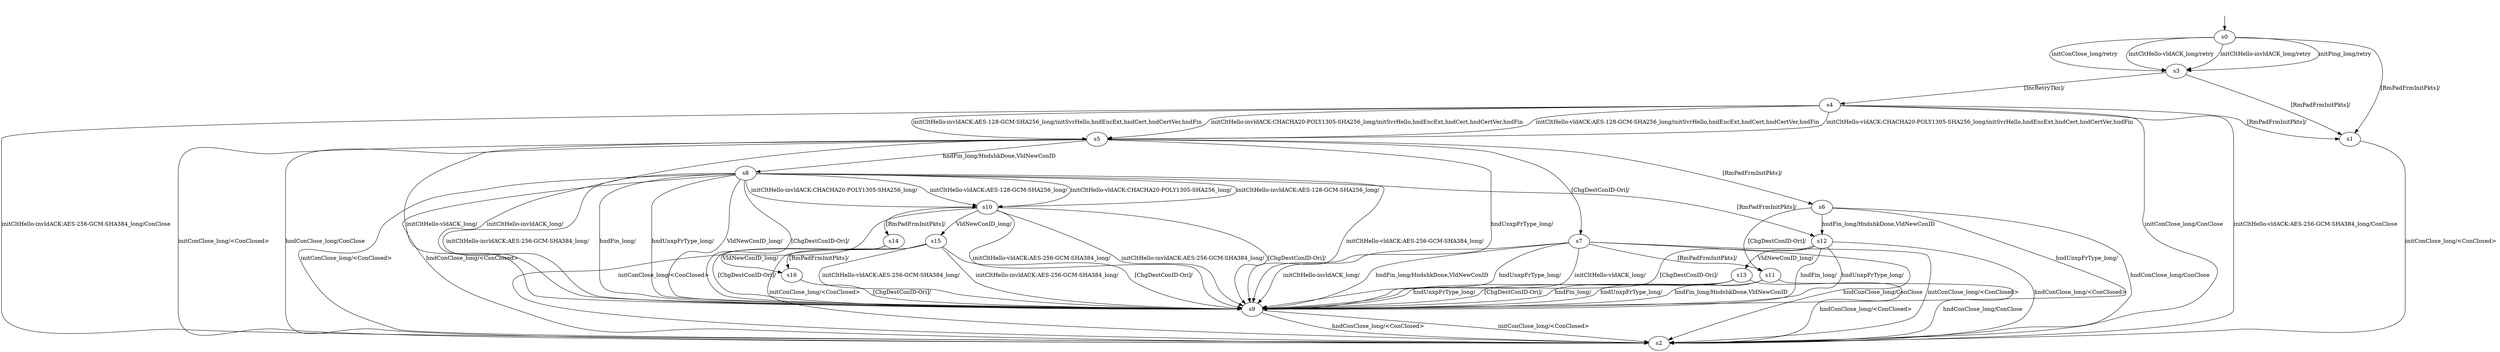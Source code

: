 digraph "../results/kwikModels/kwik-BWR-lCS-0/learnedModel" {
s0 [label=s0];
s1 [label=s1];
s2 [label=s2];
s3 [label=s3];
s4 [label=s4];
s5 [label=s5];
s6 [label=s6];
s7 [label=s7];
s8 [label=s8];
s9 [label=s9];
s10 [label=s10];
s11 [label=s11];
s12 [label=s12];
s13 [label=s13];
s14 [label=s14];
s15 [label=s15];
s16 [label=s16];
s0 -> s3  [label="initPing_long/retry "];
s0 -> s3  [label="initConClose_long/retry "];
s0 -> s3  [label="initCltHello-vldACK_long/retry "];
s0 -> s3  [label="initCltHello-invldACK_long/retry "];
s0 -> s1  [label="[RmPadFrmInitPkts]/ "];
s1 -> s2  [label="initConClose_long/<ConClosed> "];
s3 -> s4  [label="[IncRetryTkn]/ "];
s3 -> s1  [label="[RmPadFrmInitPkts]/ "];
s4 -> s2  [label="initConClose_long/ConClose "];
s4 -> s5  [label="initCltHello-vldACK:AES-128-GCM-SHA256_long/initSvrHello,hndEncExt,hndCert,hndCertVer,hndFin "];
s4 -> s2  [label="initCltHello-vldACK:AES-256-GCM-SHA384_long/ConClose "];
s4 -> s5  [label="initCltHello-vldACK:CHACHA20-POLY1305-SHA256_long/initSvrHello,hndEncExt,hndCert,hndCertVer,hndFin "];
s4 -> s5  [label="initCltHello-invldACK:AES-128-GCM-SHA256_long/initSvrHello,hndEncExt,hndCert,hndCertVer,hndFin "];
s4 -> s2  [label="initCltHello-invldACK:AES-256-GCM-SHA384_long/ConClose "];
s4 -> s5  [label="initCltHello-invldACK:CHACHA20-POLY1305-SHA256_long/initSvrHello,hndEncExt,hndCert,hndCertVer,hndFin "];
s4 -> s1  [label="[RmPadFrmInitPkts]/ "];
s5 -> s2  [label="initConClose_long/<ConClosed> "];
s5 -> s9  [label="initCltHello-vldACK_long/ "];
s5 -> s9  [label="initCltHello-invldACK_long/ "];
s5 -> s8  [label="hndFin_long/HndshkDone,VldNewConID "];
s5 -> s9  [label="hndUnxpFrType_long/ "];
s5 -> s2  [label="hndConClose_long/ConClose "];
s5 -> s7  [label="[ChgDestConID-Ori]/ "];
s5 -> s6  [label="[RmPadFrmInitPkts]/ "];
s6 -> s12  [label="hndFin_long/HndshkDone,VldNewConID "];
s6 -> s9  [label="hndUnxpFrType_long/ "];
s6 -> s2  [label="hndConClose_long/ConClose "];
s6 -> s11  [label="[ChgDestConID-Ori]/ "];
s7 -> s2  [label="initConClose_long/<ConClosed> "];
s7 -> s9  [label="initCltHello-vldACK_long/ "];
s7 -> s9  [label="initCltHello-invldACK_long/ "];
s7 -> s9  [label="hndFin_long/HndshkDone,VldNewConID "];
s7 -> s9  [label="hndUnxpFrType_long/ "];
s7 -> s2  [label="hndConClose_long/ConClose "];
s7 -> s11  [label="[RmPadFrmInitPkts]/ "];
s8 -> s2  [label="initConClose_long/<ConClosed> "];
s8 -> s10  [label="initCltHello-vldACK:AES-128-GCM-SHA256_long/ "];
s8 -> s9  [label="initCltHello-vldACK:AES-256-GCM-SHA384_long/ "];
s8 -> s10  [label="initCltHello-vldACK:CHACHA20-POLY1305-SHA256_long/ "];
s8 -> s10  [label="initCltHello-invldACK:AES-128-GCM-SHA256_long/ "];
s8 -> s9  [label="initCltHello-invldACK:AES-256-GCM-SHA384_long/ "];
s8 -> s10  [label="initCltHello-invldACK:CHACHA20-POLY1305-SHA256_long/ "];
s8 -> s9  [label="hndFin_long/ "];
s8 -> s9  [label="hndUnxpFrType_long/ "];
s8 -> s2  [label="hndConClose_long/<ConClosed> "];
s8 -> s9  [label="VldNewConID_long/ "];
s8 -> s9  [label="[ChgDestConID-Ori]/ "];
s8 -> s12  [label="[RmPadFrmInitPkts]/ "];
s9 -> s2  [label="initConClose_long/<ConClosed> "];
s9 -> s2  [label="hndConClose_long/<ConClosed> "];
s10 -> s2  [label="initConClose_long/<ConClosed> "];
s10 -> s9  [label="initCltHello-vldACK:AES-256-GCM-SHA384_long/ "];
s10 -> s9  [label="initCltHello-invldACK:AES-256-GCM-SHA384_long/ "];
s10 -> s15  [label="VldNewConID_long/ "];
s10 -> s9  [label="[ChgDestConID-Ori]/ "];
s10 -> s14  [label="[RmPadFrmInitPkts]/ "];
s11 -> s9  [label="hndFin_long/HndshkDone,VldNewConID "];
s11 -> s9  [label="hndUnxpFrType_long/ "];
s11 -> s2  [label="hndConClose_long/ConClose "];
s12 -> s9  [label="hndFin_long/ "];
s12 -> s9  [label="hndUnxpFrType_long/ "];
s12 -> s2  [label="hndConClose_long/<ConClosed> "];
s12 -> s13  [label="VldNewConID_long/ "];
s12 -> s9  [label="[ChgDestConID-Ori]/ "];
s13 -> s9  [label="hndFin_long/ "];
s13 -> s9  [label="hndUnxpFrType_long/ "];
s13 -> s2  [label="hndConClose_long/<ConClosed> "];
s13 -> s9  [label="[ChgDestConID-Ori]/ "];
s14 -> s16  [label="VldNewConID_long/ "];
s14 -> s9  [label="[ChgDestConID-Ori]/ "];
s15 -> s2  [label="initConClose_long/<ConClosed> "];
s15 -> s9  [label="initCltHello-vldACK:AES-256-GCM-SHA384_long/ "];
s15 -> s9  [label="initCltHello-invldACK:AES-256-GCM-SHA384_long/ "];
s15 -> s9  [label="[ChgDestConID-Ori]/ "];
s15 -> s16  [label="[RmPadFrmInitPkts]/ "];
s16 -> s9  [label="[ChgDestConID-Ori]/ "];
__start0 [label="", shape=none];
__start0 -> s0  [label=""];
}

